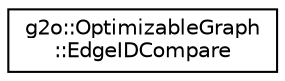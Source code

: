 digraph "Graphical Class Hierarchy"
{
  edge [fontname="Helvetica",fontsize="10",labelfontname="Helvetica",labelfontsize="10"];
  node [fontname="Helvetica",fontsize="10",shape=record];
  rankdir="LR";
  Node0 [label="g2o::OptimizableGraph\l::EdgeIDCompare",height=0.2,width=0.4,color="black", fillcolor="white", style="filled",URL="$structg2o_1_1_optimizable_graph_1_1_edge_i_d_compare.html",tooltip="order edges based on the internal ID, which is assigned to the edge in addEdge() "];
}
